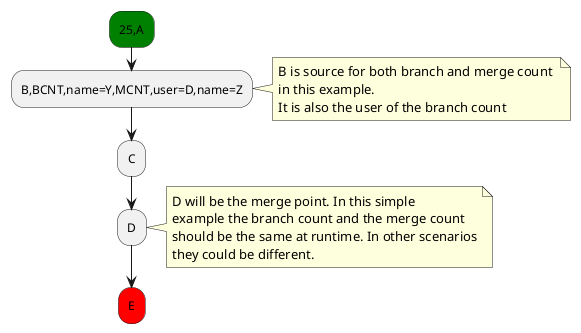 /'

Tutorial - Branch and Merge Count Definition
  
'/

@startuml 
      #green:25,A;
      :B,BCNT,name=Y,MCNT,user=D,name=Z;
      note right 
        B is source for both branch and merge count 
        in this example.
        It is also the user of the branch count 
      end note
      :C;
      :D;
      note right
        D will be the merge point. In this simple
        example the branch count and the merge count 
        should be the same at runtime. In other scenarios
        they could be different.
      end note
      #red:E;
@enduml
